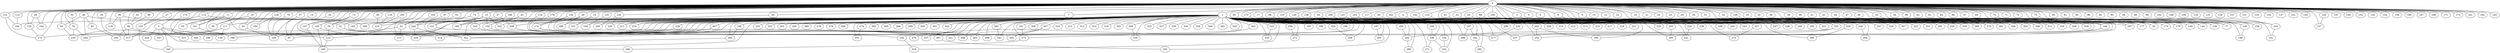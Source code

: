 
graph graphname {
    0 -- 1
0 -- 2
0 -- 3
0 -- 4
0 -- 5
0 -- 6
0 -- 7
0 -- 8
0 -- 9
0 -- 10
0 -- 11
0 -- 12
0 -- 13
0 -- 14
0 -- 15
0 -- 16
0 -- 17
0 -- 18
0 -- 19
0 -- 20
0 -- 21
0 -- 22
0 -- 23
0 -- 24
0 -- 25
0 -- 26
0 -- 27
0 -- 28
0 -- 29
0 -- 30
0 -- 31
0 -- 32
0 -- 33
0 -- 34
0 -- 35
0 -- 36
0 -- 37
0 -- 38
0 -- 39
0 -- 40
0 -- 41
0 -- 42
0 -- 43
0 -- 44
0 -- 45
0 -- 46
0 -- 47
0 -- 48
0 -- 49
0 -- 50
0 -- 51
0 -- 52
0 -- 53
0 -- 54
0 -- 55
0 -- 56
0 -- 57
0 -- 58
0 -- 59
0 -- 60
0 -- 61
0 -- 62
0 -- 63
0 -- 64
0 -- 65
0 -- 66
0 -- 67
0 -- 68
0 -- 69
0 -- 70
0 -- 71
0 -- 72
0 -- 73
0 -- 74
0 -- 75
0 -- 76
0 -- 77
0 -- 78
0 -- 79
0 -- 80
0 -- 81
0 -- 82
0 -- 83
0 -- 84
0 -- 85
0 -- 86
0 -- 87
0 -- 88
0 -- 89
0 -- 90
0 -- 91
0 -- 92
0 -- 93
0 -- 94
0 -- 95
0 -- 96
0 -- 97
0 -- 98
0 -- 99
0 -- 100
0 -- 101
0 -- 102
0 -- 103
0 -- 104
0 -- 105
0 -- 106
0 -- 107
0 -- 108
0 -- 109
0 -- 110
0 -- 111
0 -- 112
0 -- 113
0 -- 114
0 -- 115
0 -- 116
0 -- 117
0 -- 118
0 -- 119
0 -- 120
0 -- 121
0 -- 122
0 -- 123
0 -- 124
0 -- 125
0 -- 126
0 -- 127
0 -- 128
0 -- 129
0 -- 130
0 -- 131
0 -- 132
0 -- 133
0 -- 134
0 -- 135
0 -- 136
0 -- 137
0 -- 138
0 -- 139
0 -- 140
0 -- 141
0 -- 142
0 -- 143
0 -- 144
0 -- 145
0 -- 146
0 -- 147
0 -- 148
0 -- 149
0 -- 150
0 -- 151
0 -- 152
0 -- 153
0 -- 154
0 -- 155
0 -- 156
0 -- 157
0 -- 158
0 -- 159
0 -- 160
0 -- 161
0 -- 162
0 -- 163
0 -- 164
0 -- 165
0 -- 166
0 -- 167
0 -- 168
0 -- 169
0 -- 170
0 -- 171
0 -- 172
0 -- 173
0 -- 174
0 -- 175
0 -- 176
0 -- 177
0 -- 178
0 -- 179
0 -- 180
0 -- 181
0 -- 182
0 -- 183
1 -- 184
1 -- 185
1 -- 186
1 -- 187
1 -- 188
1 -- 189
1 -- 190
1 -- 191
1 -- 192
1 -- 193
1 -- 194
1 -- 195
1 -- 196
1 -- 197
1 -- 198
1 -- 199
1 -- 200
1 -- 201
1 -- 202
1 -- 203
1 -- 204
1 -- 205
1 -- 206
1 -- 207
1 -- 208
1 -- 209
1 -- 210
1 -- 211
1 -- 212
1 -- 213
1 -- 214
1 -- 215
1 -- 216
1 -- 217
1 -- 218
1 -- 219
1 -- 220
1 -- 221
1 -- 222
1 -- 223
1 -- 224
1 -- 225
1 -- 226
1 -- 227
1 -- 228
1 -- 229
1 -- 230
1 -- 231
1 -- 232
1 -- 233
1 -- 234
1 -- 235
1 -- 236
1 -- 237
1 -- 238
1 -- 239
1 -- 240
1 -- 241
1 -- 242
1 -- 243
1 -- 244
1 -- 245
1 -- 246
1 -- 247
1 -- 248
1 -- 249
1 -- 250
1 -- 251
1 -- 252
1 -- 253
1 -- 254
1 -- 255
1 -- 256
1 -- 257
1 -- 258
1 -- 259
1 -- 260
1 -- 261
1 -- 262
1 -- 263
1 -- 264
1 -- 265
1 -- 266
1 -- 267
1 -- 268
1 -- 269
1 -- 270
1 -- 271
1 -- 272
1 -- 273
1 -- 274
1 -- 275
1 -- 276
1 -- 277
1 -- 278
1 -- 279
1 -- 280
1 -- 281
1 -- 282
1 -- 283
1 -- 284
1 -- 285
1 -- 286
1 -- 287
1 -- 288
1 -- 289
1 -- 290
1 -- 291
1 -- 292
1 -- 293
1 -- 294
1 -- 295
1 -- 296
1 -- 297
1 -- 298
1 -- 299
1 -- 300
1 -- 301
1 -- 302
1 -- 303
1 -- 304
1 -- 305
1 -- 306
1 -- 307
1 -- 308
1 -- 309
1 -- 310
1 -- 311
1 -- 312
1 -- 313
1 -- 314
1 -- 315
1 -- 316
1 -- 317
1 -- 318
1 -- 319
1 -- 320
1 -- 321
1 -- 322
1 -- 323
1 -- 324
1 -- 325
1 -- 326
1 -- 327
1 -- 328
1 -- 329
1 -- 330
1 -- 331
1 -- 332
1 -- 333
1 -- 334
1 -- 335
1 -- 336
1 -- 337
1 -- 338
1 -- 339
1 -- 340
1 -- 341
1 -- 342
1 -- 343
2 -- 344
2 -- 345
2 -- 346
2 -- 347
2 -- 348
2 -- 349
3 -- 26
4 -- 338
7 -- 216
8 -- 175
8 -- 179
9 -- 140
11 -- 65
11 -- 122
11 -- 198
11 -- 161
13 -- 101
13 -- 107
13 -- 159
13 -- 332
13 -- 259
14 -- 97
15 -- 322
15 -- 231
17 -- 307
17 -- 222
18 -- 45
18 -- 95
19 -- 144
20 -- 96
23 -- 254
24 -- 295
27 -- 150
28 -- 317
32 -- 139
34 -- 259
36 -- 118
36 -- 317
36 -- 193
37 -- 230
39 -- 77
43 -- 230
43 -- 159
45 -- 230
46 -- 264
46 -- 83
46 -- 51
46 -- 60
49 -- 155
49 -- 164
50 -- 255
51 -- 337
51 -- 192
52 -- 100
53 -- 78
54 -- 270
55 -- 322
57 -- 61
57 -- 208
59 -- 277
59 -- 199
59 -- 286
60 -- 233
61 -- 97
61 -- 113
68 -- 291
68 -- 223
70 -- 158
73 -- 76
73 -- 105
74 -- 111
74 -- 245
75 -- 104
76 -- 122
78 -- 233
78 -- 264
79 -- 230
82 -- 211
83 -- 293
85 -- 219
86 -- 96
87 -- 244
88 -- 297
91 -- 146
93 -- 311
96 -- 315
96 -- 293
96 -- 317
100 -- 148
101 -- 276
103 -- 244
104 -- 151
105 -- 214
105 -- 228
106 -- 177
106 -- 297
107 -- 228
111 -- 172
111 -- 233
111 -- 130
112 -- 184
114 -- 296
114 -- 317
116 -- 219
117 -- 306
119 -- 226
120 -- 239
120 -- 200
121 -- 184
121 -- 172
122 -- 228
123 -- 202
125 -- 284
126 -- 139
128 -- 180
128 -- 230
129 -- 256
132 -- 194
134 -- 260
136 -- 174
136 -- 305
138 -- 269
142 -- 339
145 -- 157
146 -- 237
150 -- 345
155 -- 172
159 -- 287
161 -- 198
162 -- 326
163 -- 303
165 -- 219
166 -- 199
169 -- 281
170 -- 220
170 -- 257
174 -- 263
174 -- 266
176 -- 348
178 -- 260
187 -- 201
189 -- 202
190 -- 196
191 -- 275
192 -- 319
195 -- 204
196 -- 271
196 -- 334
197 -- 298
197 -- 242
202 -- 288
203 -- 254
203 -- 290
204 -- 345
205 -- 295
207 -- 260
207 -- 305
208 -- 321
224 -- 241
227 -- 273
229 -- 349
232 -- 277
234 -- 334
235 -- 289
242 -- 292
244 -- 259
244 -- 322
245 -- 337
246 -- 304
255 -- 298
255 -- 275
258 -- 272
262 -- 337
267 -- 322
274 -- 331
275 -- 346
282 -- 341
287 -- 335
309 -- 316
323 -- 333
324 -- 328

}
